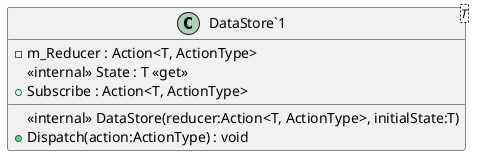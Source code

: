 @startuml
class "DataStore`1"<T> {
    - m_Reducer : Action<T, ActionType>
    <<internal>> State : T <<get>>
    + Subscribe : Action<T, ActionType>
    <<internal>> DataStore(reducer:Action<T, ActionType>, initialState:T)
    + Dispatch(action:ActionType) : void
}
@enduml
